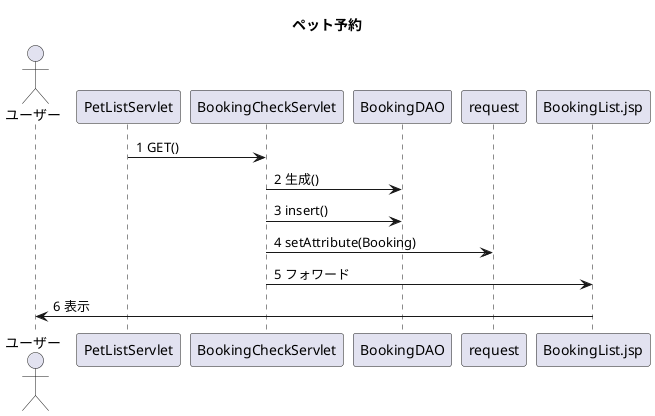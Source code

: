 @startuml
title ペット予約
actor ユーザー
participant PetListServlet
participant BookingCheckServlet
autonumber "#"

PetListServlet->BookingCheckServlet : GET()
BookingCheckServlet->BookingDAO : 生成()
BookingCheckServlet->BookingDAO : insert()
BookingCheckServlet->request : setAttribute(Booking)
BookingCheckServlet->BookingList.jsp : フォワード
BookingList.jsp->ユーザー : 表示


@enduml